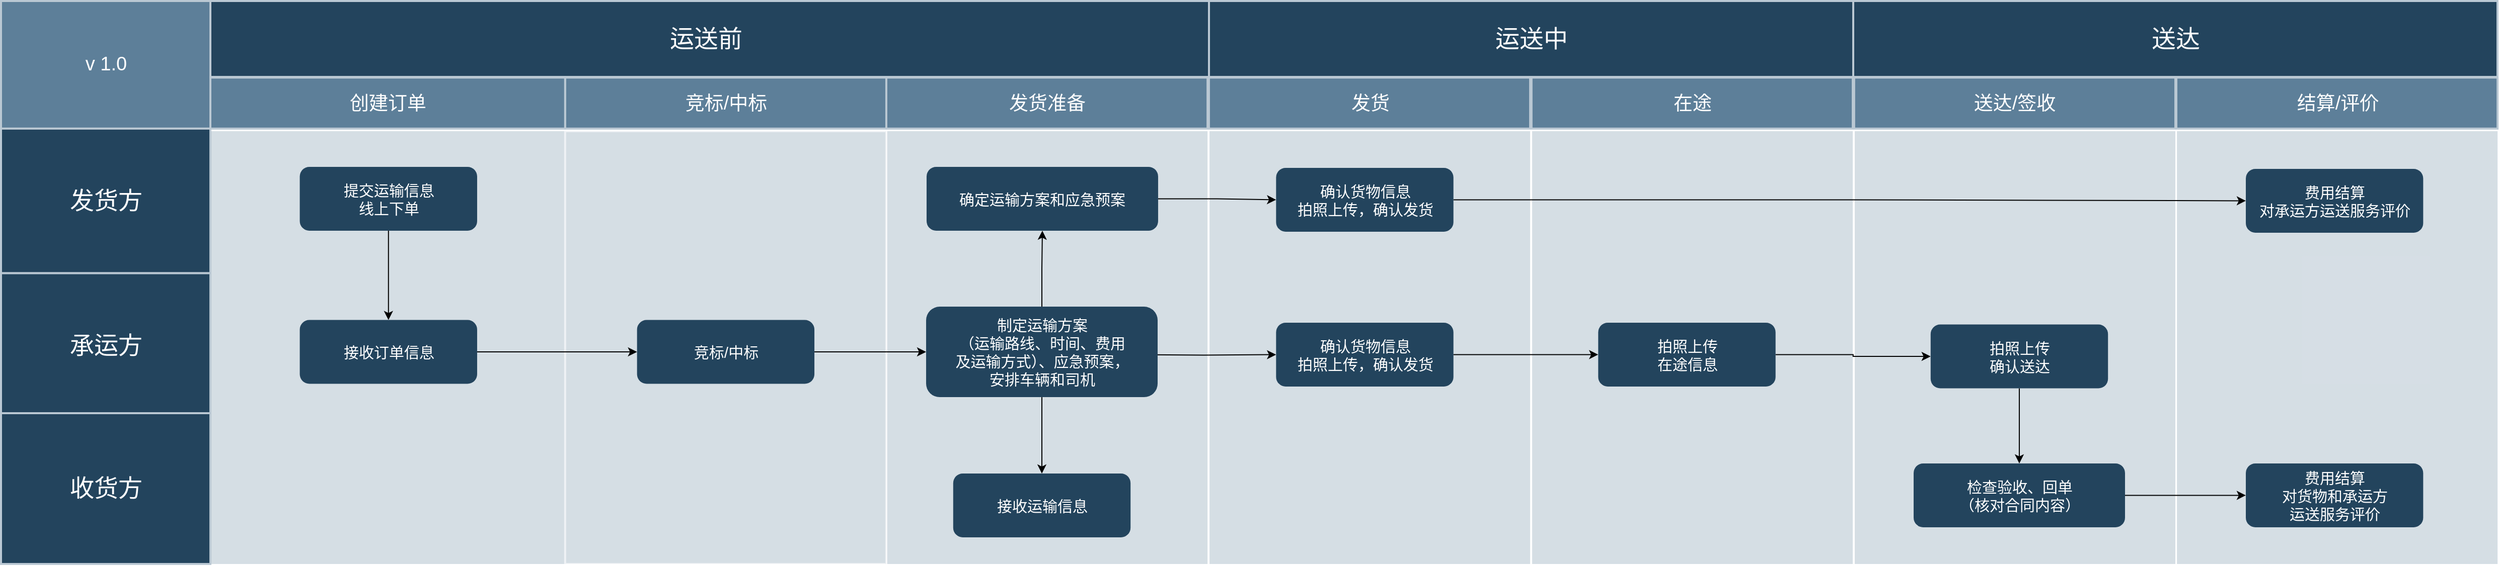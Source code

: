 <mxfile version="14.4.2" type="github">
  <diagram id="6a731a19-8d31-9384-78a2-239565b7b9f0" name="Page-1">
    <mxGraphModel dx="2500" dy="795" grid="1" gridSize="10" guides="1" tooltips="1" connect="1" arrows="1" fold="1" page="1" pageScale="1" pageWidth="1169" pageHeight="827" background="#ffffff" math="0" shadow="0">
      <root>
        <mxCell id="0" />
        <mxCell id="1" parent="0" />
        <mxCell id="8gJjFFY2pVBGSUi6WzXW-225" value="" style="fillColor=#BAC8D3;fontSize=18;strokeWidth=2;fontFamily=Helvetica;html=1;opacity=60;strokeColor=none;" vertex="1" parent="1">
          <mxGeometry x="2181.59" y="969.49" width="318.5" height="430.51" as="geometry" />
        </mxCell>
        <mxCell id="8gJjFFY2pVBGSUi6WzXW-173" value="" style="fillColor=#BAC8D3;fontSize=18;strokeWidth=2;fontFamily=Helvetica;html=1;opacity=60;strokeColor=none;" vertex="1" parent="1">
          <mxGeometry x="1220.54" y="969.49" width="318.5" height="430.51" as="geometry" />
        </mxCell>
        <mxCell id="82" value="" style="fillColor=#BAC8D3;fontSize=18;strokeWidth=2;fontFamily=Helvetica;html=1;opacity=60;strokeColor=none;" parent="1" vertex="1">
          <mxGeometry x="900.06" y="969.49" width="318.5" height="430.51" as="geometry" />
        </mxCell>
        <mxCell id="68" value="" style="fontSize=18;strokeWidth=2;fontFamily=Helvetica;html=1;opacity=60;fillColor=#BAC8D3;strokeColor=none;" parent="1" vertex="1">
          <mxGeometry x="228" y="969.49" width="352.39" height="430.51" as="geometry" />
        </mxCell>
        <mxCell id="8gJjFFY2pVBGSUi6WzXW-176" value="" style="fillColor=#BAC8D3;fontSize=18;strokeWidth=2;fontFamily=Helvetica;html=1;opacity=60;strokeColor=none;" vertex="1" parent="1">
          <mxGeometry x="1541.02" y="969.49" width="318.5" height="430.51" as="geometry" />
        </mxCell>
        <mxCell id="8gJjFFY2pVBGSUi6WzXW-179" value="" style="fillColor=#BAC8D3;fontSize=18;strokeWidth=2;fontFamily=Helvetica;html=1;opacity=60;strokeColor=none;" vertex="1" parent="1">
          <mxGeometry x="1861.5" y="969.49" width="318.5" height="430.51" as="geometry" />
        </mxCell>
        <mxCell id="75" value="" style="fillColor=#BAC8D3;fontSize=18;strokeWidth=2;fontFamily=Helvetica;html=1;opacity=60;strokeColor=#FFFFFF;" parent="1" vertex="1">
          <mxGeometry x="580.39" y="969.49" width="319.09" height="430.51" as="geometry" />
        </mxCell>
        <mxCell id="56" value="运送前" style="strokeColor=#BAC8D3;fillColor=#23445D;fontSize=24;strokeWidth=2;fontFamily=Helvetica;html=1;fontColor=#FFFFFF;fontStyle=0;spacingBottom=0;spacingRight=0;spacingLeft=0;align=center;" parent="1" vertex="1">
          <mxGeometry x="220" y="840" width="1000" height="75.52" as="geometry" />
        </mxCell>
        <mxCell id="59" value="v 1.0" style="strokeColor=#BAC8D3;fillColor=#5d7f99;fontSize=19;strokeWidth=2;fontFamily=Helvetica;html=1;labelBackgroundColor=none;fontColor=#FFFFFF;" parent="1" vertex="1">
          <mxGeometry x="20" y="840" width="208" height="126.923" as="geometry" />
        </mxCell>
        <mxCell id="142" value="竞标/中标" style="strokeColor=#BAC8D3;fillColor=#5d7f99;fontSize=19;strokeWidth=2;fontFamily=Helvetica;html=1;labelBackgroundColor=none;fontColor=#FFFFFF;" parent="1" vertex="1">
          <mxGeometry x="580.387" y="916.154" width="319.09" height="50.769" as="geometry" />
        </mxCell>
        <mxCell id="8gJjFFY2pVBGSUi6WzXW-210" style="edgeStyle=orthogonalEdgeStyle;rounded=0;orthogonalLoop=1;jettySize=auto;html=1;" edge="1" parent="1" source="8gJjFFY2pVBGSUi6WzXW-167" target="8gJjFFY2pVBGSUi6WzXW-204">
          <mxGeometry x="20" y="840" as="geometry" />
        </mxCell>
        <mxCell id="8gJjFFY2pVBGSUi6WzXW-167" value="&lt;font color=&quot;#ffffff&quot;&gt;&lt;span style=&quot;font-size: 15px&quot;&gt;竞标/中标&lt;/span&gt;&lt;/font&gt;" style="rounded=1;fillColor=#23445D;strokeColor=none;strokeWidth=2;fontFamily=Helvetica;html=1;gradientColor=none;" vertex="1" parent="1">
          <mxGeometry x="651.834" y="1157.308" width="176.193" height="63.462" as="geometry" />
        </mxCell>
        <mxCell id="8gJjFFY2pVBGSUi6WzXW-189" style="edgeStyle=orthogonalEdgeStyle;rounded=0;orthogonalLoop=1;jettySize=auto;html=1;" edge="1" parent="1" target="8gJjFFY2pVBGSUi6WzXW-188">
          <mxGeometry x="228" y="777.964" as="geometry">
            <mxPoint x="1142.094" y="1191.733" as="sourcePoint" />
          </mxGeometry>
        </mxCell>
        <mxCell id="8gJjFFY2pVBGSUi6WzXW-197" style="edgeStyle=orthogonalEdgeStyle;rounded=0;orthogonalLoop=1;jettySize=auto;html=1;" edge="1" parent="1" source="8gJjFFY2pVBGSUi6WzXW-188" target="8gJjFFY2pVBGSUi6WzXW-196">
          <mxGeometry x="228" y="916.154" as="geometry" />
        </mxCell>
        <mxCell id="8gJjFFY2pVBGSUi6WzXW-163" value="发货方" style="strokeColor=#BAC8D3;fillColor=#23445D;fontSize=24;strokeWidth=2;horizontal=1;fontFamily=Helvetica;html=1;fontColor=#FFFFFF;fontStyle=0" vertex="1" parent="1">
          <mxGeometry x="20" y="966.923" width="208" height="143.846" as="geometry" />
        </mxCell>
        <mxCell id="57" value="承运方" style="strokeColor=#BAC8D3;fillColor=#23445D;fontSize=24;strokeWidth=2;horizontal=1;fontFamily=Helvetica;html=1;fontColor=#FFFFFF;fontStyle=0" parent="1" vertex="1">
          <mxGeometry x="20" y="1110.769" width="208" height="143.846" as="geometry" />
        </mxCell>
        <mxCell id="8gJjFFY2pVBGSUi6WzXW-145" value="收货方" style="strokeColor=#BAC8D3;fillColor=#23445D;fontSize=24;strokeWidth=2;horizontal=1;fontFamily=Helvetica;html=1;fontColor=#FFFFFF;fontStyle=0" vertex="1" parent="1">
          <mxGeometry x="20" y="1250" width="208" height="150" as="geometry" />
        </mxCell>
        <mxCell id="141" value="创建订单" style="strokeColor=#BAC8D3;fillColor=#5d7f99;fontSize=19;strokeWidth=2;fontFamily=Helvetica;html=1;labelBackgroundColor=none;fontColor=#FFFFFF;" parent="1" vertex="1">
          <mxGeometry x="228" y="916.154" width="352.387" height="50.769" as="geometry" />
        </mxCell>
        <mxCell id="8gJjFFY2pVBGSUi6WzXW-214" style="edgeStyle=orthogonalEdgeStyle;rounded=0;orthogonalLoop=1;jettySize=auto;html=1;" edge="1" parent="1" source="8gJjFFY2pVBGSUi6WzXW-150" target="8gJjFFY2pVBGSUi6WzXW-212">
          <mxGeometry x="228" y="916.154" as="geometry" />
        </mxCell>
        <mxCell id="8gJjFFY2pVBGSUi6WzXW-150" value="&lt;font color=&quot;#ffffff&quot;&gt;&lt;span style=&quot;font-size: 15px&quot;&gt;提交运输信息&lt;br&gt;线上下单&lt;/span&gt;&lt;/font&gt;" style="rounded=1;fillColor=#23445D;strokeColor=none;strokeWidth=2;fontFamily=Helvetica;html=1;gradientColor=none;" vertex="1" parent="1">
          <mxGeometry x="316.797" y="1005" width="176.193" height="63.462" as="geometry" />
        </mxCell>
        <mxCell id="8gJjFFY2pVBGSUi6WzXW-240" style="edgeStyle=orthogonalEdgeStyle;rounded=0;orthogonalLoop=1;jettySize=auto;html=1;entryX=0;entryY=0.5;entryDx=0;entryDy=0;" edge="1" parent="1" source="8gJjFFY2pVBGSUi6WzXW-212" target="8gJjFFY2pVBGSUi6WzXW-167">
          <mxGeometry relative="1" as="geometry" />
        </mxCell>
        <mxCell id="8gJjFFY2pVBGSUi6WzXW-212" value="&lt;font color=&quot;#ffffff&quot;&gt;&lt;span style=&quot;font-size: 15px&quot;&gt;接收订单信息&lt;/span&gt;&lt;/font&gt;" style="rounded=1;fillColor=#23445D;strokeColor=none;strokeWidth=2;fontFamily=Helvetica;html=1;gradientColor=none;" vertex="1" parent="1">
          <mxGeometry x="316.797" y="1157.31" width="176.193" height="63.462" as="geometry" />
        </mxCell>
        <mxCell id="143" value="发货准备" style="strokeColor=#BAC8D3;fillColor=#5d7f99;fontSize=19;strokeWidth=2;fontFamily=Helvetica;html=1;labelBackgroundColor=none;fontColor=#FFFFFF;" parent="1" vertex="1">
          <mxGeometry x="899.477" y="916.154" width="319.09" height="50.769" as="geometry" />
        </mxCell>
        <mxCell id="8gJjFFY2pVBGSUi6WzXW-236" style="edgeStyle=orthogonalEdgeStyle;rounded=0;orthogonalLoop=1;jettySize=auto;html=1;entryX=0;entryY=0.5;entryDx=0;entryDy=0;" edge="1" parent="1" source="8gJjFFY2pVBGSUi6WzXW-203" target="8gJjFFY2pVBGSUi6WzXW-215">
          <mxGeometry relative="1" as="geometry" />
        </mxCell>
        <mxCell id="8gJjFFY2pVBGSUi6WzXW-203" value="&lt;font color=&quot;#ffffff&quot;&gt;&lt;span style=&quot;font-size: 15px&quot;&gt;确定运输方案和应急预案&lt;br&gt;&lt;/span&gt;&lt;/font&gt;" style="rounded=1;fillColor=#23445D;strokeColor=none;strokeWidth=2;fontFamily=Helvetica;html=1;gradientColor=none;" vertex="1" parent="1">
          <mxGeometry x="939.477" y="1004.994" width="230" height="63.46" as="geometry" />
        </mxCell>
        <mxCell id="8gJjFFY2pVBGSUi6WzXW-243" style="edgeStyle=orthogonalEdgeStyle;rounded=0;orthogonalLoop=1;jettySize=auto;html=1;" edge="1" parent="1" source="8gJjFFY2pVBGSUi6WzXW-204" target="8gJjFFY2pVBGSUi6WzXW-203">
          <mxGeometry relative="1" as="geometry" />
        </mxCell>
        <mxCell id="8gJjFFY2pVBGSUi6WzXW-244" style="edgeStyle=orthogonalEdgeStyle;rounded=0;orthogonalLoop=1;jettySize=auto;html=1;exitX=0.5;exitY=1;exitDx=0;exitDy=0;" edge="1" parent="1" source="8gJjFFY2pVBGSUi6WzXW-204" target="8gJjFFY2pVBGSUi6WzXW-206">
          <mxGeometry relative="1" as="geometry" />
        </mxCell>
        <mxCell id="8gJjFFY2pVBGSUi6WzXW-204" value="&lt;font color=&quot;#ffffff&quot;&gt;&lt;span style=&quot;font-size: 15px&quot;&gt;制定运输方案&lt;br&gt;&lt;/span&gt;&lt;/font&gt;&lt;span style=&quot;color: rgb(255 , 255 , 255) ; font-size: 15px&quot;&gt;（运输路线、时间、费用&lt;br&gt;及运输方式）、应急预案，&lt;/span&gt;&lt;font color=&quot;#ffffff&quot;&gt;&lt;span style=&quot;font-size: 15px&quot;&gt;&lt;br&gt;安排车辆和司机&lt;br&gt;&lt;/span&gt;&lt;/font&gt;" style="rounded=1;fillColor=#23445D;strokeColor=none;strokeWidth=2;fontFamily=Helvetica;html=1;gradientColor=none;" vertex="1" parent="1">
          <mxGeometry x="938.997" y="1144.034" width="230" height="90" as="geometry" />
        </mxCell>
        <mxCell id="8gJjFFY2pVBGSUi6WzXW-206" value="&lt;font color=&quot;#ffffff&quot;&gt;&lt;span style=&quot;font-size: 15px&quot;&gt;接收运输信息&lt;/span&gt;&lt;/font&gt;" style="rounded=1;fillColor=#23445D;strokeColor=none;strokeWidth=2;fontFamily=Helvetica;html=1;gradientColor=none;" vertex="1" parent="1">
          <mxGeometry x="965.9" y="1310.002" width="176.193" height="63.462" as="geometry" />
        </mxCell>
        <mxCell id="8gJjFFY2pVBGSUi6WzXW-172" value="发货" style="strokeColor=#BAC8D3;fillColor=#5d7f99;fontSize=19;strokeWidth=2;fontFamily=Helvetica;html=1;labelBackgroundColor=none;fontColor=#FFFFFF;" vertex="1" parent="1">
          <mxGeometry x="1219.955" y="916.154" width="319.09" height="50.769" as="geometry" />
        </mxCell>
        <mxCell id="8gJjFFY2pVBGSUi6WzXW-188" value="&lt;font color=&quot;#ffffff&quot;&gt;&lt;span style=&quot;font-size: 15px&quot;&gt;确认货物信息&lt;br&gt;拍照上传，确认发货&lt;br&gt;&lt;/span&gt;&lt;/font&gt;" style="rounded=1;fillColor=#23445D;strokeColor=none;strokeWidth=2;fontFamily=Helvetica;html=1;gradientColor=none;" vertex="1" parent="1">
          <mxGeometry x="1286.66" y="1160.002" width="176.193" height="63.462" as="geometry" />
        </mxCell>
        <mxCell id="8gJjFFY2pVBGSUi6WzXW-242" style="edgeStyle=orthogonalEdgeStyle;rounded=0;orthogonalLoop=1;jettySize=auto;html=1;entryX=0;entryY=0.5;entryDx=0;entryDy=0;" edge="1" parent="1" source="8gJjFFY2pVBGSUi6WzXW-215" target="8gJjFFY2pVBGSUi6WzXW-228">
          <mxGeometry relative="1" as="geometry" />
        </mxCell>
        <mxCell id="8gJjFFY2pVBGSUi6WzXW-215" value="&lt;span style=&quot;color: rgb(255 , 255 , 255) ; font-size: 15px&quot;&gt;确认货物信息&lt;/span&gt;&lt;br style=&quot;color: rgb(255 , 255 , 255) ; font-size: 15px&quot;&gt;&lt;span style=&quot;color: rgb(255 , 255 , 255) ; font-size: 15px&quot;&gt;拍照上传，确认发货&lt;/span&gt;&lt;font color=&quot;#ffffff&quot;&gt;&lt;span style=&quot;font-size: 15px&quot;&gt;&lt;br&gt;&lt;/span&gt;&lt;/font&gt;" style="rounded=1;fillColor=#23445D;strokeColor=none;strokeWidth=2;fontFamily=Helvetica;html=1;gradientColor=none;" vertex="1" parent="1">
          <mxGeometry x="1286.66" y="1005.998" width="176.193" height="63.462" as="geometry" />
        </mxCell>
        <mxCell id="8gJjFFY2pVBGSUi6WzXW-175" value="在途" style="strokeColor=#BAC8D3;fillColor=#5d7f99;fontSize=19;strokeWidth=2;fontFamily=Helvetica;html=1;labelBackgroundColor=none;fontColor=#FFFFFF;" vertex="1" parent="1">
          <mxGeometry x="1540.432" y="916.154" width="319.09" height="50.769" as="geometry" />
        </mxCell>
        <mxCell id="8gJjFFY2pVBGSUi6WzXW-233" style="edgeStyle=orthogonalEdgeStyle;rounded=0;orthogonalLoop=1;jettySize=auto;html=1;entryX=0;entryY=0.5;entryDx=0;entryDy=0;" edge="1" parent="1" source="8gJjFFY2pVBGSUi6WzXW-196" target="8gJjFFY2pVBGSUi6WzXW-232">
          <mxGeometry relative="1" as="geometry" />
        </mxCell>
        <mxCell id="8gJjFFY2pVBGSUi6WzXW-196" value="&lt;font color=&quot;#ffffff&quot;&gt;&lt;span style=&quot;font-size: 15px&quot;&gt;拍照上传&lt;br&gt;在途信息&lt;br&gt;&lt;/span&gt;&lt;/font&gt;" style="rounded=1;fillColor=#23445D;strokeColor=none;strokeWidth=2;fontFamily=Helvetica;html=1;gradientColor=none;" vertex="1" parent="1">
          <mxGeometry x="1606.66" y="1160.002" width="176.193" height="63.462" as="geometry" />
        </mxCell>
        <mxCell id="8gJjFFY2pVBGSUi6WzXW-178" value="送达/签收" style="strokeColor=#BAC8D3;fillColor=#5d7f99;fontSize=19;strokeWidth=2;fontFamily=Helvetica;html=1;labelBackgroundColor=none;fontColor=#FFFFFF;" vertex="1" parent="1">
          <mxGeometry x="1860.91" y="916.154" width="319.09" height="50.769" as="geometry" />
        </mxCell>
        <mxCell id="8gJjFFY2pVBGSUi6WzXW-231" style="edgeStyle=orthogonalEdgeStyle;rounded=0;orthogonalLoop=1;jettySize=auto;html=1;entryX=0;entryY=0.5;entryDx=0;entryDy=0;" edge="1" parent="1" source="8gJjFFY2pVBGSUi6WzXW-200" target="8gJjFFY2pVBGSUi6WzXW-227">
          <mxGeometry relative="1" as="geometry" />
        </mxCell>
        <mxCell id="8gJjFFY2pVBGSUi6WzXW-200" value="&lt;font color=&quot;#ffffff&quot;&gt;&lt;span style=&quot;font-size: 15px&quot;&gt;检查验收、回单&lt;br&gt;（核对合同内容）&lt;br&gt;&lt;/span&gt;&lt;/font&gt;" style="rounded=1;fillColor=#23445D;strokeColor=none;strokeWidth=2;fontFamily=Helvetica;html=1;gradientColor=none;" vertex="1" parent="1">
          <mxGeometry x="1920" y="1300" width="210" height="63.46" as="geometry" />
        </mxCell>
        <mxCell id="8gJjFFY2pVBGSUi6WzXW-221" value="运送中" style="strokeColor=#BAC8D3;fillColor=#23445D;fontSize=24;strokeWidth=2;fontFamily=Helvetica;html=1;fontColor=#FFFFFF;fontStyle=0;spacingBottom=0;spacingRight=0;spacingLeft=0;align=center;" vertex="1" parent="1">
          <mxGeometry x="1220" y="840" width="640" height="75.52" as="geometry" />
        </mxCell>
        <mxCell id="8gJjFFY2pVBGSUi6WzXW-222" value="送达" style="strokeColor=#BAC8D3;fillColor=#23445D;fontSize=24;strokeWidth=2;fontFamily=Helvetica;html=1;fontColor=#FFFFFF;fontStyle=0;spacingBottom=0;spacingRight=0;spacingLeft=0;align=center;" vertex="1" parent="1">
          <mxGeometry x="1860" y="840" width="640" height="75.52" as="geometry" />
        </mxCell>
        <mxCell id="8gJjFFY2pVBGSUi6WzXW-226" value="结算/评价" style="strokeColor=#BAC8D3;fillColor=#5d7f99;fontSize=19;strokeWidth=2;fontFamily=Helvetica;html=1;labelBackgroundColor=none;fontColor=#FFFFFF;" vertex="1" parent="1">
          <mxGeometry x="2181.0" y="916.154" width="319.09" height="50.769" as="geometry" />
        </mxCell>
        <mxCell id="8gJjFFY2pVBGSUi6WzXW-227" value="&lt;font color=&quot;#ffffff&quot;&gt;&lt;span style=&quot;font-size: 15px&quot;&gt;费用结算&lt;br&gt;对货物和承运方&lt;br&gt;运送服务评价&lt;br&gt;&lt;/span&gt;&lt;/font&gt;" style="rounded=1;fillColor=#23445D;strokeColor=none;strokeWidth=2;fontFamily=Helvetica;html=1;gradientColor=none;" vertex="1" parent="1">
          <mxGeometry x="2250.004" y="1299.999" width="176.193" height="63.462" as="geometry" />
        </mxCell>
        <mxCell id="8gJjFFY2pVBGSUi6WzXW-228" value="&lt;font color=&quot;#ffffff&quot;&gt;&lt;span style=&quot;font-size: 15px&quot;&gt;费用结算&lt;br&gt;对承运方运送服务评价&lt;br&gt;&lt;/span&gt;&lt;/font&gt;" style="rounded=1;fillColor=#23445D;strokeColor=none;strokeWidth=2;fontFamily=Helvetica;html=1;gradientColor=none;" vertex="1" parent="1">
          <mxGeometry x="2250.004" y="1006.999" width="176.193" height="63.462" as="geometry" />
        </mxCell>
        <mxCell id="8gJjFFY2pVBGSUi6WzXW-234" style="edgeStyle=orthogonalEdgeStyle;rounded=0;orthogonalLoop=1;jettySize=auto;html=1;exitX=0.5;exitY=1;exitDx=0;exitDy=0;entryX=0.5;entryY=0;entryDx=0;entryDy=0;" edge="1" parent="1" source="8gJjFFY2pVBGSUi6WzXW-232" target="8gJjFFY2pVBGSUi6WzXW-200">
          <mxGeometry relative="1" as="geometry" />
        </mxCell>
        <mxCell id="8gJjFFY2pVBGSUi6WzXW-232" value="&lt;font color=&quot;#ffffff&quot;&gt;&lt;span style=&quot;font-size: 15px&quot;&gt;拍照上传&lt;br&gt;确认送达&lt;br&gt;&lt;/span&gt;&lt;/font&gt;" style="rounded=1;fillColor=#23445D;strokeColor=none;strokeWidth=2;fontFamily=Helvetica;html=1;gradientColor=none;" vertex="1" parent="1">
          <mxGeometry x="1936.9" y="1161.812" width="176.193" height="63.462" as="geometry" />
        </mxCell>
      </root>
    </mxGraphModel>
  </diagram>
</mxfile>
